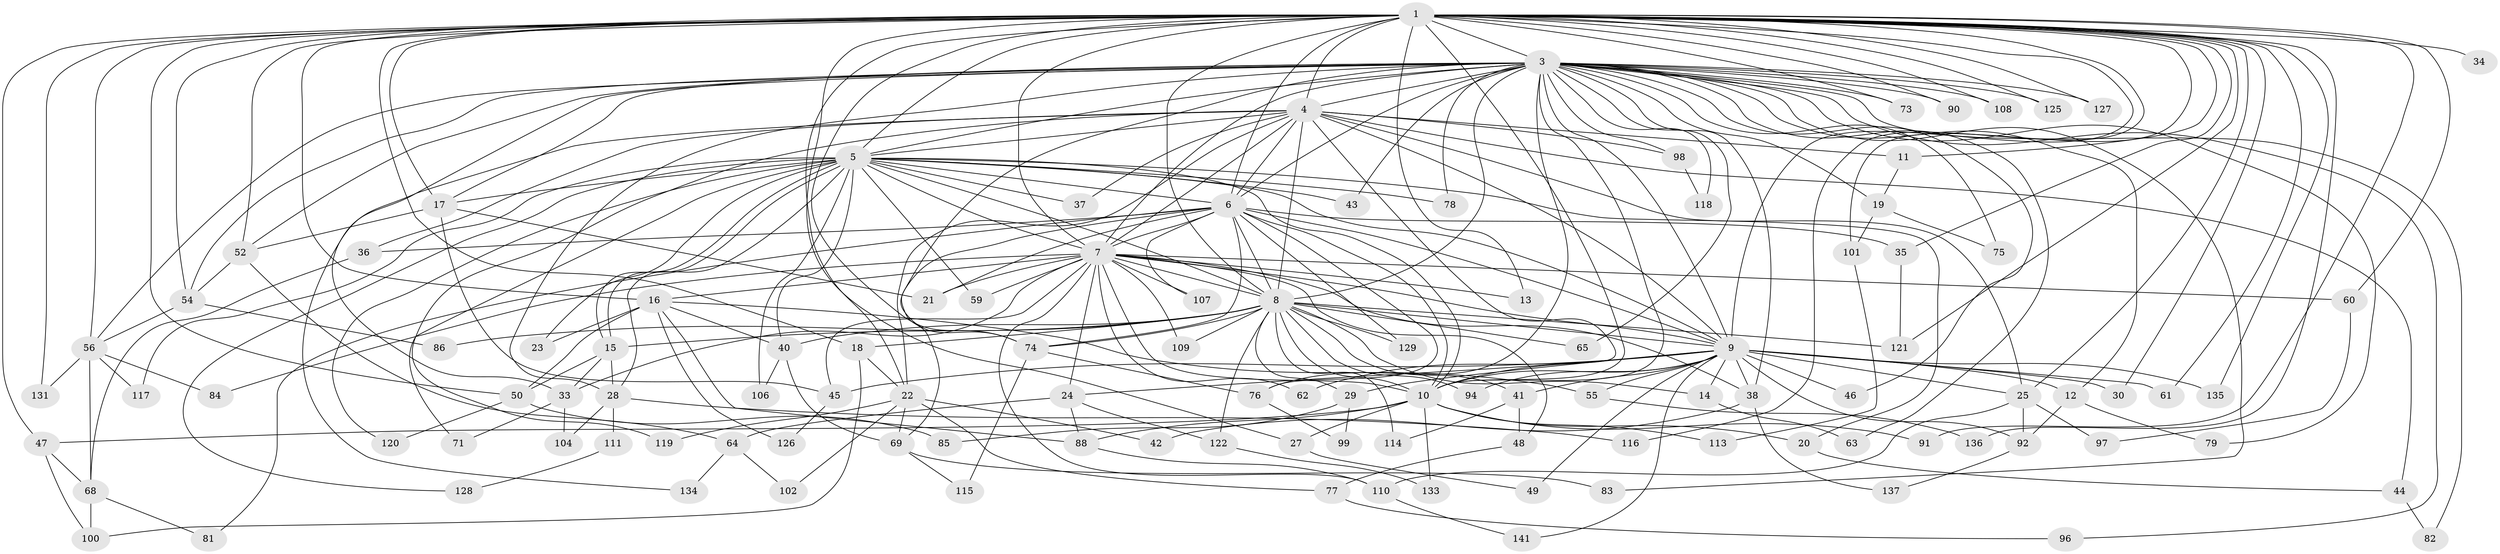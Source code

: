 // original degree distribution, {29: 0.013888888888888888, 22: 0.006944444444444444, 38: 0.006944444444444444, 16: 0.013888888888888888, 24: 0.013888888888888888, 18: 0.006944444444444444, 26: 0.006944444444444444, 4: 0.09027777777777778, 2: 0.5277777777777778, 3: 0.1875, 6: 0.027777777777777776, 8: 0.006944444444444444, 5: 0.08333333333333333, 7: 0.006944444444444444}
// Generated by graph-tools (version 1.1) at 2025/10/02/27/25 16:10:56]
// undirected, 113 vertices, 266 edges
graph export_dot {
graph [start="1"]
  node [color=gray90,style=filled];
  1 [super="+2"];
  3 [super="+89"];
  4 [super="+51"];
  5 [super="+53"];
  6 [super="+139"];
  7 [super="+144"];
  8 [super="+143"];
  9 [super="+31"];
  10 [super="+32"];
  11 [super="+58"];
  12;
  13;
  14;
  15;
  16 [super="+67"];
  17;
  18 [super="+105"];
  19;
  20;
  21 [super="+66"];
  22 [super="+26"];
  23;
  24 [super="+124"];
  25 [super="+95"];
  27;
  28 [super="+39"];
  29;
  30;
  33;
  34;
  35;
  36 [super="+87"];
  37;
  38 [super="+130"];
  40;
  41;
  42;
  43;
  44;
  45 [super="+93"];
  46;
  47;
  48;
  49;
  50 [super="+57"];
  52 [super="+132"];
  54 [super="+70"];
  55;
  56 [super="+72"];
  59;
  60;
  61;
  62 [super="+80"];
  63;
  64;
  65;
  68 [super="+123"];
  69 [super="+138"];
  71;
  73;
  74 [super="+103"];
  75;
  76;
  77;
  78;
  79;
  81;
  82;
  83;
  84;
  85;
  86;
  88 [super="+142"];
  90;
  91;
  92 [super="+112"];
  94;
  96;
  97;
  98;
  99;
  100;
  101;
  102;
  104;
  106;
  107;
  108;
  109;
  110;
  111;
  113;
  114;
  115;
  116;
  117;
  118;
  119;
  120;
  121 [super="+140"];
  122;
  125;
  126;
  127;
  128;
  129;
  131;
  133;
  134;
  135;
  136;
  137;
  141;
  1 -- 3 [weight=2];
  1 -- 4 [weight=2];
  1 -- 5 [weight=2];
  1 -- 6 [weight=2];
  1 -- 7 [weight=2];
  1 -- 8 [weight=2];
  1 -- 9 [weight=2];
  1 -- 10 [weight=2];
  1 -- 11 [weight=2];
  1 -- 13;
  1 -- 18;
  1 -- 25;
  1 -- 30;
  1 -- 34 [weight=2];
  1 -- 35;
  1 -- 47;
  1 -- 50;
  1 -- 56;
  1 -- 61;
  1 -- 73;
  1 -- 90;
  1 -- 91;
  1 -- 125;
  1 -- 127;
  1 -- 131;
  1 -- 135;
  1 -- 136;
  1 -- 16;
  1 -- 17;
  1 -- 22;
  1 -- 27;
  1 -- 101;
  1 -- 108;
  1 -- 52;
  1 -- 116;
  1 -- 54;
  1 -- 121;
  1 -- 60;
  1 -- 74;
  3 -- 4;
  3 -- 5;
  3 -- 6;
  3 -- 7;
  3 -- 8;
  3 -- 9 [weight=2];
  3 -- 10;
  3 -- 12;
  3 -- 17;
  3 -- 19;
  3 -- 28;
  3 -- 33;
  3 -- 43;
  3 -- 46;
  3 -- 54;
  3 -- 63;
  3 -- 65;
  3 -- 73;
  3 -- 74;
  3 -- 75;
  3 -- 78;
  3 -- 79;
  3 -- 82;
  3 -- 83;
  3 -- 90;
  3 -- 96;
  3 -- 98;
  3 -- 108;
  3 -- 118;
  3 -- 125;
  3 -- 127;
  3 -- 76;
  3 -- 38;
  3 -- 56;
  3 -- 52;
  4 -- 5;
  4 -- 6;
  4 -- 7;
  4 -- 8 [weight=2];
  4 -- 9;
  4 -- 10;
  4 -- 11;
  4 -- 36;
  4 -- 37;
  4 -- 44;
  4 -- 134;
  4 -- 22;
  4 -- 98;
  4 -- 119;
  4 -- 25;
  5 -- 6;
  5 -- 7;
  5 -- 8;
  5 -- 9;
  5 -- 10 [weight=2];
  5 -- 15;
  5 -- 15;
  5 -- 20;
  5 -- 23;
  5 -- 28;
  5 -- 37;
  5 -- 40;
  5 -- 43;
  5 -- 59;
  5 -- 78;
  5 -- 117;
  5 -- 120;
  5 -- 128;
  5 -- 17;
  5 -- 106;
  5 -- 71;
  6 -- 7;
  6 -- 8;
  6 -- 9;
  6 -- 10;
  6 -- 21;
  6 -- 35;
  6 -- 36;
  6 -- 76;
  6 -- 81;
  6 -- 107;
  6 -- 129;
  6 -- 74;
  6 -- 69;
  7 -- 8;
  7 -- 9;
  7 -- 10;
  7 -- 13;
  7 -- 16;
  7 -- 24;
  7 -- 38;
  7 -- 45;
  7 -- 48;
  7 -- 59;
  7 -- 60;
  7 -- 62;
  7 -- 84;
  7 -- 107;
  7 -- 109;
  7 -- 110;
  7 -- 21;
  7 -- 33;
  8 -- 9;
  8 -- 10;
  8 -- 14;
  8 -- 18 [weight=2];
  8 -- 29;
  8 -- 40;
  8 -- 41;
  8 -- 65;
  8 -- 74;
  8 -- 86;
  8 -- 94;
  8 -- 109;
  8 -- 114;
  8 -- 121;
  8 -- 122;
  8 -- 129;
  8 -- 15;
  9 -- 10;
  9 -- 12;
  9 -- 14;
  9 -- 24;
  9 -- 25;
  9 -- 29;
  9 -- 30;
  9 -- 38;
  9 -- 41;
  9 -- 46;
  9 -- 49;
  9 -- 55;
  9 -- 61;
  9 -- 62 [weight=2];
  9 -- 92;
  9 -- 94;
  9 -- 135;
  9 -- 141;
  9 -- 45;
  10 -- 20;
  10 -- 27;
  10 -- 47;
  10 -- 88;
  10 -- 91;
  10 -- 133;
  10 -- 113;
  11 -- 19;
  12 -- 79;
  12 -- 92;
  14 -- 63;
  15 -- 33;
  15 -- 50;
  15 -- 28;
  16 -- 23;
  16 -- 50;
  16 -- 55;
  16 -- 88;
  16 -- 126;
  16 -- 40;
  17 -- 21;
  17 -- 45;
  17 -- 52;
  18 -- 22;
  18 -- 100;
  19 -- 75;
  19 -- 101;
  20 -- 44;
  22 -- 69;
  22 -- 77;
  22 -- 119;
  22 -- 102;
  22 -- 42;
  24 -- 64;
  24 -- 122;
  24 -- 88;
  25 -- 92;
  25 -- 97;
  25 -- 110;
  27 -- 49;
  28 -- 104;
  28 -- 111 [weight=2];
  28 -- 116;
  29 -- 85;
  29 -- 99;
  33 -- 71;
  33 -- 104;
  35 -- 121;
  36 -- 68;
  38 -- 42;
  38 -- 137;
  40 -- 69;
  40 -- 106;
  41 -- 48;
  41 -- 114;
  44 -- 82;
  45 -- 126;
  47 -- 68;
  47 -- 100;
  48 -- 77;
  50 -- 120;
  50 -- 85;
  52 -- 64;
  52 -- 54;
  54 -- 56;
  54 -- 86;
  55 -- 136;
  56 -- 68;
  56 -- 84;
  56 -- 117;
  56 -- 131;
  60 -- 97;
  64 -- 102;
  64 -- 134;
  68 -- 81;
  68 -- 100;
  69 -- 83;
  69 -- 115;
  74 -- 76;
  74 -- 115;
  76 -- 99;
  77 -- 96;
  88 -- 110;
  92 -- 137;
  98 -- 118;
  101 -- 113;
  110 -- 141;
  111 -- 128;
  122 -- 133;
}

